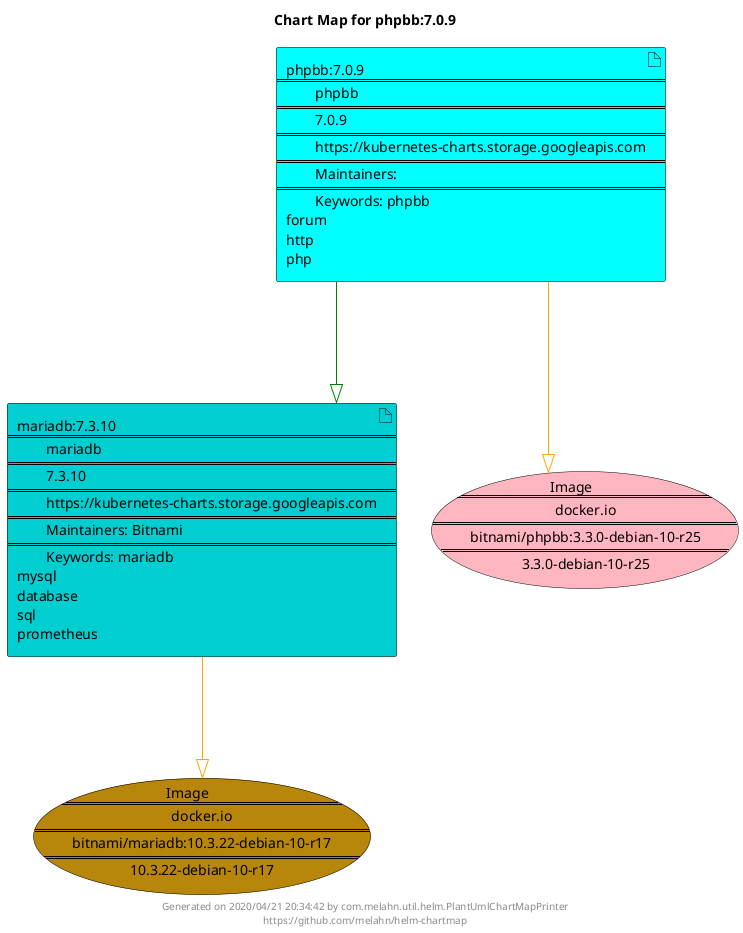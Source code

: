 @startuml
skinparam linetype ortho
skinparam backgroundColor white
skinparam usecaseBorderColor black
skinparam usecaseArrowColor LightSlateGray
skinparam artifactBorderColor black
skinparam artifactArrowColor LightSlateGray

title Chart Map for phpbb:7.0.9

'There are 2 referenced Helm Charts
artifact "mariadb:7.3.10\n====\n\tmariadb\n====\n\t7.3.10\n====\n\thttps://kubernetes-charts.storage.googleapis.com\n====\n\tMaintainers: Bitnami\n====\n\tKeywords: mariadb\nmysql\ndatabase\nsql\nprometheus" as mariadb_7_3_10 #DarkTurquoise
artifact "phpbb:7.0.9\n====\n\tphpbb\n====\n\t7.0.9\n====\n\thttps://kubernetes-charts.storage.googleapis.com\n====\n\tMaintainers: \n====\n\tKeywords: phpbb\nforum\nhttp\nphp" as phpbb_7_0_9 #Aqua

'There are 2 referenced Docker Images
usecase "Image\n====\n\tdocker.io\n====\n\tbitnami/mariadb:10.3.22-debian-10-r17\n====\n\t10.3.22-debian-10-r17" as docker_io_bitnami_mariadb_10_3_22_debian_10_r17 #DarkGoldenRod
usecase "Image\n====\n\tdocker.io\n====\n\tbitnami/phpbb:3.3.0-debian-10-r25\n====\n\t3.3.0-debian-10-r25" as docker_io_bitnami_phpbb_3_3_0_debian_10_r25 #LightPink

'Chart Dependencies
phpbb_7_0_9--[#green]-|>mariadb_7_3_10
mariadb_7_3_10--[#orange]-|>docker_io_bitnami_mariadb_10_3_22_debian_10_r17
phpbb_7_0_9--[#orange]-|>docker_io_bitnami_phpbb_3_3_0_debian_10_r25

center footer Generated on 2020/04/21 20:34:42 by com.melahn.util.helm.PlantUmlChartMapPrinter\nhttps://github.com/melahn/helm-chartmap
@enduml
